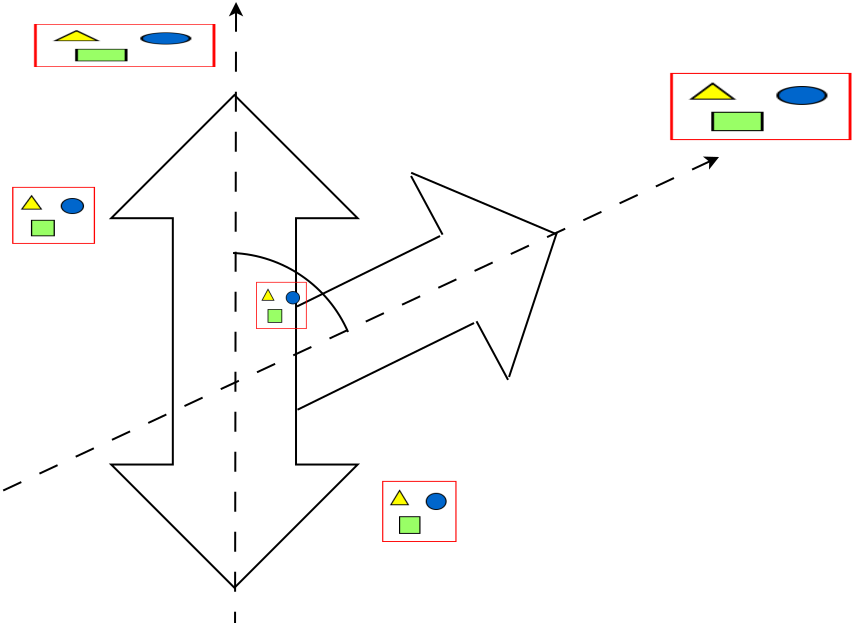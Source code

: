 <?xml version="1.0" encoding="UTF-8"?>
<dia:diagram xmlns:dia="http://www.lysator.liu.se/~alla/dia/">
  <dia:layer name="Background" visible="true" connectable="true" active="true">
    <dia:object type="Geometric - Up-Down Arrow" version="1" id="O0">
      <dia:attribute name="obj_pos">
        <dia:point val="21.709,7.4"/>
      </dia:attribute>
      <dia:attribute name="obj_bb">
        <dia:rectangle val="21.468,7.259;34.27,32.179"/>
      </dia:attribute>
      <dia:attribute name="meta">
        <dia:composite type="dict"/>
      </dia:attribute>
      <dia:attribute name="elem_corner">
        <dia:point val="21.709,7.4"/>
      </dia:attribute>
      <dia:attribute name="elem_width">
        <dia:real val="12.319"/>
      </dia:attribute>
      <dia:attribute name="elem_height">
        <dia:real val="24.637"/>
      </dia:attribute>
      <dia:attribute name="line_width">
        <dia:real val="0.1"/>
      </dia:attribute>
      <dia:attribute name="line_colour">
        <dia:color val="#000000ff"/>
      </dia:attribute>
      <dia:attribute name="fill_colour">
        <dia:color val="#ffffffff"/>
      </dia:attribute>
      <dia:attribute name="show_background">
        <dia:boolean val="true"/>
      </dia:attribute>
      <dia:attribute name="line_style">
        <dia:enum val="0"/>
        <dia:real val="1"/>
      </dia:attribute>
      <dia:attribute name="flip_horizontal">
        <dia:boolean val="false"/>
      </dia:attribute>
      <dia:attribute name="flip_vertical">
        <dia:boolean val="false"/>
      </dia:attribute>
      <dia:attribute name="subscale">
        <dia:real val="1"/>
      </dia:attribute>
    </dia:object>
    <dia:object type="Standard - Line" version="0" id="O1">
      <dia:attribute name="obj_pos">
        <dia:point val="27.95,2.75"/>
      </dia:attribute>
      <dia:attribute name="obj_bb">
        <dia:rectangle val="27.587,2.7;28.311,33.85"/>
      </dia:attribute>
      <dia:attribute name="conn_endpoints">
        <dia:point val="27.95,2.75"/>
        <dia:point val="27.9,33.8"/>
      </dia:attribute>
      <dia:attribute name="numcp">
        <dia:int val="1"/>
      </dia:attribute>
      <dia:attribute name="line_style">
        <dia:enum val="1"/>
      </dia:attribute>
      <dia:attribute name="start_arrow">
        <dia:enum val="22"/>
      </dia:attribute>
      <dia:attribute name="start_arrow_length">
        <dia:real val="0.5"/>
      </dia:attribute>
      <dia:attribute name="start_arrow_width">
        <dia:real val="0.5"/>
      </dia:attribute>
    </dia:object>
    <dia:object type="Standard - Line" version="0" id="O2">
      <dia:attribute name="obj_pos">
        <dia:point val="52.1,10.5"/>
      </dia:attribute>
      <dia:attribute name="obj_bb">
        <dia:rectangle val="16.198,10.434;52.166,27.262"/>
      </dia:attribute>
      <dia:attribute name="conn_endpoints">
        <dia:point val="52.1,10.5"/>
        <dia:point val="16.264,27.195"/>
      </dia:attribute>
      <dia:attribute name="numcp">
        <dia:int val="1"/>
      </dia:attribute>
      <dia:attribute name="line_style">
        <dia:enum val="1"/>
      </dia:attribute>
      <dia:attribute name="start_arrow">
        <dia:enum val="22"/>
      </dia:attribute>
      <dia:attribute name="start_arrow_length">
        <dia:real val="0.5"/>
      </dia:attribute>
      <dia:attribute name="start_arrow_width">
        <dia:real val="0.5"/>
      </dia:attribute>
    </dia:object>
    <dia:object type="Standard - Line" version="0" id="O3">
      <dia:attribute name="obj_pos">
        <dia:point val="30.996,17.974"/>
      </dia:attribute>
      <dia:attribute name="obj_bb">
        <dia:rectangle val="30.929,14.383;38.217,18.041"/>
      </dia:attribute>
      <dia:attribute name="conn_endpoints">
        <dia:point val="30.996,17.974"/>
        <dia:point val="38.15,14.45"/>
      </dia:attribute>
      <dia:attribute name="numcp">
        <dia:int val="1"/>
      </dia:attribute>
      <dia:connections>
        <dia:connection handle="0" to="O0" connection="38"/>
      </dia:connections>
    </dia:object>
    <dia:object type="Standard - Line" version="0" id="O4">
      <dia:attribute name="obj_pos">
        <dia:point val="31.022,23.136"/>
      </dia:attribute>
      <dia:attribute name="obj_bb">
        <dia:rectangle val="30.955,18.733;39.917,23.203"/>
      </dia:attribute>
      <dia:attribute name="conn_endpoints">
        <dia:point val="31.022,23.136"/>
        <dia:point val="39.85,18.8"/>
      </dia:attribute>
      <dia:attribute name="numcp">
        <dia:int val="1"/>
      </dia:attribute>
    </dia:object>
    <dia:object type="Standard - Line" version="0" id="O5">
      <dia:attribute name="obj_pos">
        <dia:point val="38.277,14.381"/>
      </dia:attribute>
      <dia:attribute name="obj_bb">
        <dia:rectangle val="36.632,11.382;38.345,14.448"/>
      </dia:attribute>
      <dia:attribute name="conn_endpoints">
        <dia:point val="38.277,14.381"/>
        <dia:point val="36.7,11.45"/>
      </dia:attribute>
      <dia:attribute name="numcp">
        <dia:int val="1"/>
      </dia:attribute>
    </dia:object>
    <dia:object type="Standard - Line" version="0" id="O6">
      <dia:attribute name="obj_pos">
        <dia:point val="41.55,21.643"/>
      </dia:attribute>
      <dia:attribute name="obj_bb">
        <dia:rectangle val="39.905,18.645;41.617,21.711"/>
      </dia:attribute>
      <dia:attribute name="conn_endpoints">
        <dia:point val="41.55,21.643"/>
        <dia:point val="39.973,18.713"/>
      </dia:attribute>
      <dia:attribute name="numcp">
        <dia:int val="1"/>
      </dia:attribute>
    </dia:object>
    <dia:object type="Standard - Line" version="0" id="O7">
      <dia:attribute name="obj_pos">
        <dia:point val="36.705,11.288"/>
      </dia:attribute>
      <dia:attribute name="obj_bb">
        <dia:rectangle val="36.639,11.223;44.016,14.415"/>
      </dia:attribute>
      <dia:attribute name="conn_endpoints">
        <dia:point val="36.705,11.288"/>
        <dia:point val="43.95,14.35"/>
      </dia:attribute>
      <dia:attribute name="numcp">
        <dia:int val="1"/>
      </dia:attribute>
    </dia:object>
    <dia:object type="Standard - Line" version="0" id="O8">
      <dia:attribute name="obj_pos">
        <dia:point val="41.6,21.5"/>
      </dia:attribute>
      <dia:attribute name="obj_bb">
        <dia:rectangle val="41.537,14.187;44.063,21.563"/>
      </dia:attribute>
      <dia:attribute name="conn_endpoints">
        <dia:point val="41.6,21.5"/>
        <dia:point val="44,14.25"/>
      </dia:attribute>
      <dia:attribute name="numcp">
        <dia:int val="1"/>
      </dia:attribute>
    </dia:object>
    <dia:object type="Standard - Arc" version="0" id="O9">
      <dia:attribute name="obj_pos">
        <dia:point val="33.55,19.25"/>
      </dia:attribute>
      <dia:attribute name="obj_bb">
        <dia:rectangle val="27.73,15.23;33.62,19.32"/>
      </dia:attribute>
      <dia:attribute name="conn_endpoints">
        <dia:point val="33.55,19.25"/>
        <dia:point val="27.8,15.3"/>
      </dia:attribute>
      <dia:attribute name="curve_distance">
        <dia:real val="1"/>
      </dia:attribute>
    </dia:object>
    <dia:object type="Standard - Text" version="1" id="O10">
      <dia:attribute name="obj_pos">
        <dia:point val="21.6,4.1"/>
      </dia:attribute>
      <dia:attribute name="obj_bb">
        <dia:rectangle val="21.581,3.487;21.6,4.288"/>
      </dia:attribute>
      <dia:attribute name="text">
        <dia:composite type="text">
          <dia:attribute name="string">
            <dia:string>##</dia:string>
          </dia:attribute>
          <dia:attribute name="font">
            <dia:font family="sans" style="0" name="Helvetica"/>
          </dia:attribute>
          <dia:attribute name="height">
            <dia:real val="0.8"/>
          </dia:attribute>
          <dia:attribute name="pos">
            <dia:point val="21.6,4.1"/>
          </dia:attribute>
          <dia:attribute name="color">
            <dia:color val="#000000ff"/>
          </dia:attribute>
          <dia:attribute name="alignment">
            <dia:enum val="0"/>
          </dia:attribute>
        </dia:composite>
      </dia:attribute>
      <dia:attribute name="valign">
        <dia:enum val="3"/>
      </dia:attribute>
    </dia:object>
    <dia:object type="Standard - Image" version="0" id="O11">
      <dia:attribute name="obj_pos">
        <dia:point val="17.85,3.85"/>
      </dia:attribute>
      <dia:attribute name="obj_bb">
        <dia:rectangle val="17.85,3.85;26.916,6"/>
      </dia:attribute>
      <dia:attribute name="elem_corner">
        <dia:point val="17.85,3.85"/>
      </dia:attribute>
      <dia:attribute name="elem_width">
        <dia:real val="9.066"/>
      </dia:attribute>
      <dia:attribute name="elem_height">
        <dia:real val="2.15"/>
      </dia:attribute>
      <dia:attribute name="draw_border">
        <dia:boolean val="false"/>
      </dia:attribute>
      <dia:attribute name="keep_aspect">
        <dia:boolean val="true"/>
      </dia:attribute>
      <dia:attribute name="file">
        <dia:string>#/home/julio/Documents/Masters/Bell_inequalities_CHSH/report/a_direction.png#</dia:string>
      </dia:attribute>
    </dia:object>
    <dia:object type="Standard - Image" version="0" id="O12">
      <dia:attribute name="obj_pos">
        <dia:point val="49.655,6.295"/>
      </dia:attribute>
      <dia:attribute name="obj_bb">
        <dia:rectangle val="49.655,6.295;58.721,9.655"/>
      </dia:attribute>
      <dia:attribute name="elem_corner">
        <dia:point val="49.655,6.295"/>
      </dia:attribute>
      <dia:attribute name="elem_width">
        <dia:real val="9.066"/>
      </dia:attribute>
      <dia:attribute name="elem_height">
        <dia:real val="3.36"/>
      </dia:attribute>
      <dia:attribute name="draw_border">
        <dia:boolean val="false"/>
      </dia:attribute>
      <dia:attribute name="keep_aspect">
        <dia:boolean val="true"/>
      </dia:attribute>
      <dia:attribute name="file">
        <dia:string>#/home/julio/Documents/Masters/Bell_inequalities_CHSH/report/b_direction.png#</dia:string>
      </dia:attribute>
    </dia:object>
    <dia:object type="Standard - Image" version="0" id="O13">
      <dia:attribute name="obj_pos">
        <dia:point val="16.755,11.995"/>
      </dia:attribute>
      <dia:attribute name="obj_bb">
        <dia:rectangle val="16.755,11.995;20.9,14.842"/>
      </dia:attribute>
      <dia:attribute name="elem_corner">
        <dia:point val="16.755,11.995"/>
      </dia:attribute>
      <dia:attribute name="elem_width">
        <dia:real val="4.145"/>
      </dia:attribute>
      <dia:attribute name="elem_height">
        <dia:real val="2.847"/>
      </dia:attribute>
      <dia:attribute name="draw_border">
        <dia:boolean val="false"/>
      </dia:attribute>
      <dia:attribute name="keep_aspect">
        <dia:boolean val="true"/>
      </dia:attribute>
      <dia:attribute name="file">
        <dia:string>#/home/julio/Documents/Masters/Bell_inequalities_CHSH/report/S_1.png#</dia:string>
      </dia:attribute>
    </dia:object>
    <dia:object type="Standard - Image" version="0" id="O14">
      <dia:attribute name="obj_pos">
        <dia:point val="35.255,26.695"/>
      </dia:attribute>
      <dia:attribute name="obj_bb">
        <dia:rectangle val="35.255,26.695;38.974,29.75"/>
      </dia:attribute>
      <dia:attribute name="elem_corner">
        <dia:point val="35.255,26.695"/>
      </dia:attribute>
      <dia:attribute name="elem_width">
        <dia:real val="3.719"/>
      </dia:attribute>
      <dia:attribute name="elem_height">
        <dia:real val="3.055"/>
      </dia:attribute>
      <dia:attribute name="draw_border">
        <dia:boolean val="false"/>
      </dia:attribute>
      <dia:attribute name="keep_aspect">
        <dia:boolean val="true"/>
      </dia:attribute>
      <dia:attribute name="file">
        <dia:string>#/home/julio/Documents/Masters/Bell_inequalities_CHSH/report/S_2.png#</dia:string>
      </dia:attribute>
    </dia:object>
    <dia:object type="Standard - Image" version="0" id="O15">
      <dia:attribute name="obj_pos">
        <dia:point val="28.955,16.745"/>
      </dia:attribute>
      <dia:attribute name="obj_bb">
        <dia:rectangle val="28.955,16.745;31.483,19.1"/>
      </dia:attribute>
      <dia:attribute name="elem_corner">
        <dia:point val="28.955,16.745"/>
      </dia:attribute>
      <dia:attribute name="elem_width">
        <dia:real val="2.528"/>
      </dia:attribute>
      <dia:attribute name="elem_height">
        <dia:real val="2.355"/>
      </dia:attribute>
      <dia:attribute name="draw_border">
        <dia:boolean val="false"/>
      </dia:attribute>
      <dia:attribute name="keep_aspect">
        <dia:boolean val="true"/>
      </dia:attribute>
      <dia:attribute name="file">
        <dia:string>#/home/julio/Documents/Masters/Bell_inequalities_CHSH/report/theta_ab.png#</dia:string>
      </dia:attribute>
    </dia:object>
  </dia:layer>
</dia:diagram>
